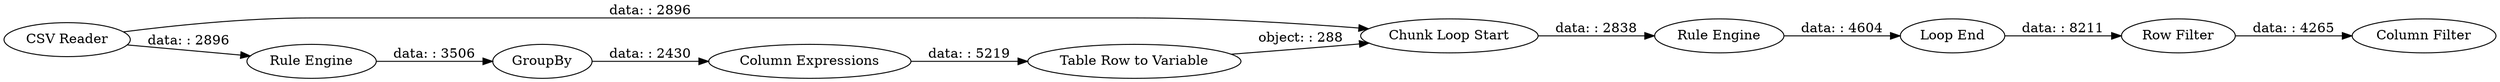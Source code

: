 digraph {
	"455321618200008720_34" [label="Column Filter"]
	"455321618200008720_1" [label="CSV Reader"]
	"455321618200008720_32" [label="Rule Engine"]
	"455321618200008720_24" [label="Loop End"]
	"455321618200008720_21" [label="Table Row to Variable"]
	"455321618200008720_18" [label=GroupBy]
	"455321618200008720_33" [label="Row Filter"]
	"455321618200008720_19" [label="Column Expressions"]
	"455321618200008720_30" [label="Chunk Loop Start"]
	"455321618200008720_20" [label="Rule Engine"]
	"455321618200008720_18" -> "455321618200008720_19" [label="data: : 2430"]
	"455321618200008720_21" -> "455321618200008720_30" [label="object: : 288"]
	"455321618200008720_30" -> "455321618200008720_32" [label="data: : 2838"]
	"455321618200008720_33" -> "455321618200008720_34" [label="data: : 4265"]
	"455321618200008720_32" -> "455321618200008720_24" [label="data: : 4604"]
	"455321618200008720_1" -> "455321618200008720_20" [label="data: : 2896"]
	"455321618200008720_20" -> "455321618200008720_18" [label="data: : 3506"]
	"455321618200008720_19" -> "455321618200008720_21" [label="data: : 5219"]
	"455321618200008720_1" -> "455321618200008720_30" [label="data: : 2896"]
	"455321618200008720_24" -> "455321618200008720_33" [label="data: : 8211"]
	rankdir=LR
}
